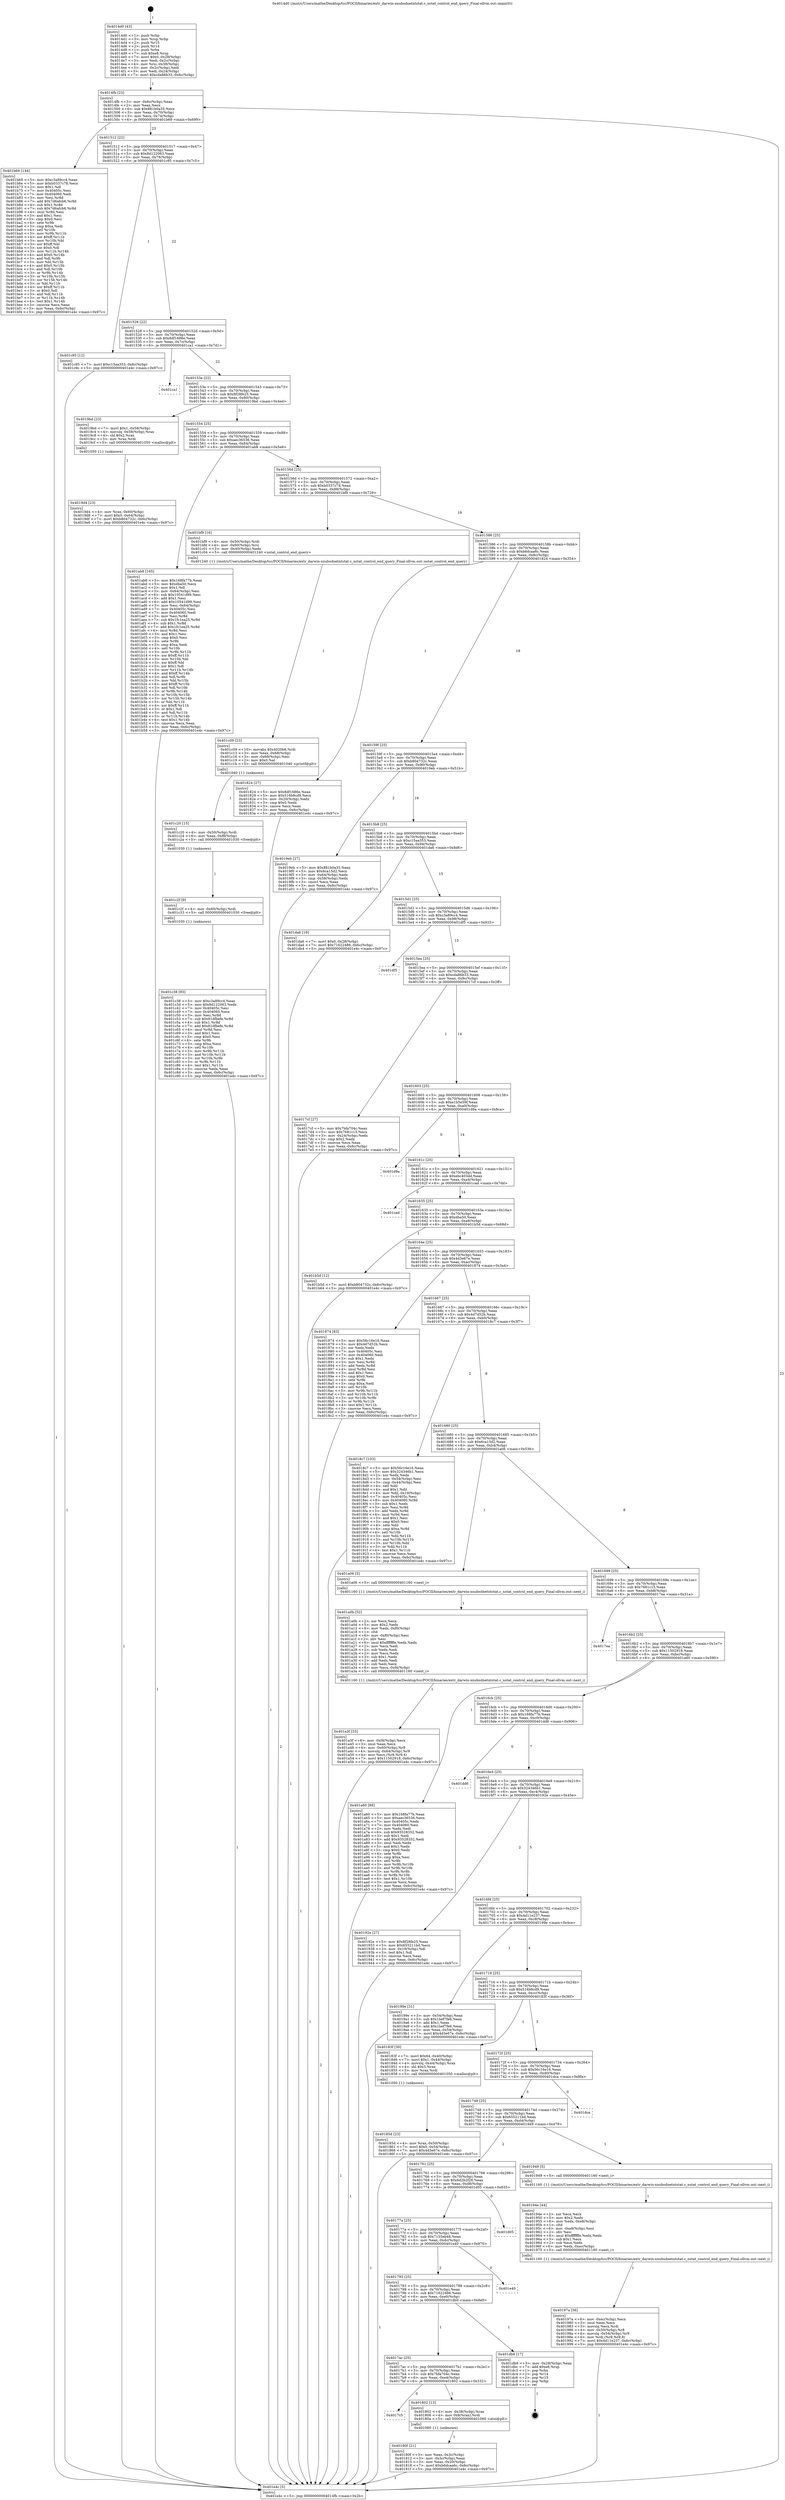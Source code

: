 digraph "0x4014d0" {
  label = "0x4014d0 (/mnt/c/Users/mathe/Desktop/tcc/POCII/binaries/extr_darwin-xnubsdnetntstat.c_nstat_control_end_query_Final-ollvm.out::main(0))"
  labelloc = "t"
  node[shape=record]

  Entry [label="",width=0.3,height=0.3,shape=circle,fillcolor=black,style=filled]
  "0x4014fb" [label="{
     0x4014fb [23]\l
     | [instrs]\l
     &nbsp;&nbsp;0x4014fb \<+3\>: mov -0x6c(%rbp),%eax\l
     &nbsp;&nbsp;0x4014fe \<+2\>: mov %eax,%ecx\l
     &nbsp;&nbsp;0x401500 \<+6\>: sub $0x881b0a35,%ecx\l
     &nbsp;&nbsp;0x401506 \<+3\>: mov %eax,-0x70(%rbp)\l
     &nbsp;&nbsp;0x401509 \<+3\>: mov %ecx,-0x74(%rbp)\l
     &nbsp;&nbsp;0x40150c \<+6\>: je 0000000000401b69 \<main+0x699\>\l
  }"]
  "0x401b69" [label="{
     0x401b69 [144]\l
     | [instrs]\l
     &nbsp;&nbsp;0x401b69 \<+5\>: mov $0xc3a89cc4,%eax\l
     &nbsp;&nbsp;0x401b6e \<+5\>: mov $0xb0337c78,%ecx\l
     &nbsp;&nbsp;0x401b73 \<+2\>: mov $0x1,%dl\l
     &nbsp;&nbsp;0x401b75 \<+7\>: mov 0x40405c,%esi\l
     &nbsp;&nbsp;0x401b7c \<+7\>: mov 0x404060,%edi\l
     &nbsp;&nbsp;0x401b83 \<+3\>: mov %esi,%r8d\l
     &nbsp;&nbsp;0x401b86 \<+7\>: add $0x7d6afcb6,%r8d\l
     &nbsp;&nbsp;0x401b8d \<+4\>: sub $0x1,%r8d\l
     &nbsp;&nbsp;0x401b91 \<+7\>: sub $0x7d6afcb6,%r8d\l
     &nbsp;&nbsp;0x401b98 \<+4\>: imul %r8d,%esi\l
     &nbsp;&nbsp;0x401b9c \<+3\>: and $0x1,%esi\l
     &nbsp;&nbsp;0x401b9f \<+3\>: cmp $0x0,%esi\l
     &nbsp;&nbsp;0x401ba2 \<+4\>: sete %r9b\l
     &nbsp;&nbsp;0x401ba6 \<+3\>: cmp $0xa,%edi\l
     &nbsp;&nbsp;0x401ba9 \<+4\>: setl %r10b\l
     &nbsp;&nbsp;0x401bad \<+3\>: mov %r9b,%r11b\l
     &nbsp;&nbsp;0x401bb0 \<+4\>: xor $0xff,%r11b\l
     &nbsp;&nbsp;0x401bb4 \<+3\>: mov %r10b,%bl\l
     &nbsp;&nbsp;0x401bb7 \<+3\>: xor $0xff,%bl\l
     &nbsp;&nbsp;0x401bba \<+3\>: xor $0x0,%dl\l
     &nbsp;&nbsp;0x401bbd \<+3\>: mov %r11b,%r14b\l
     &nbsp;&nbsp;0x401bc0 \<+4\>: and $0x0,%r14b\l
     &nbsp;&nbsp;0x401bc4 \<+3\>: and %dl,%r9b\l
     &nbsp;&nbsp;0x401bc7 \<+3\>: mov %bl,%r15b\l
     &nbsp;&nbsp;0x401bca \<+4\>: and $0x0,%r15b\l
     &nbsp;&nbsp;0x401bce \<+3\>: and %dl,%r10b\l
     &nbsp;&nbsp;0x401bd1 \<+3\>: or %r9b,%r14b\l
     &nbsp;&nbsp;0x401bd4 \<+3\>: or %r10b,%r15b\l
     &nbsp;&nbsp;0x401bd7 \<+3\>: xor %r15b,%r14b\l
     &nbsp;&nbsp;0x401bda \<+3\>: or %bl,%r11b\l
     &nbsp;&nbsp;0x401bdd \<+4\>: xor $0xff,%r11b\l
     &nbsp;&nbsp;0x401be1 \<+3\>: or $0x0,%dl\l
     &nbsp;&nbsp;0x401be4 \<+3\>: and %dl,%r11b\l
     &nbsp;&nbsp;0x401be7 \<+3\>: or %r11b,%r14b\l
     &nbsp;&nbsp;0x401bea \<+4\>: test $0x1,%r14b\l
     &nbsp;&nbsp;0x401bee \<+3\>: cmovne %ecx,%eax\l
     &nbsp;&nbsp;0x401bf1 \<+3\>: mov %eax,-0x6c(%rbp)\l
     &nbsp;&nbsp;0x401bf4 \<+5\>: jmp 0000000000401e4c \<main+0x97c\>\l
  }"]
  "0x401512" [label="{
     0x401512 [22]\l
     | [instrs]\l
     &nbsp;&nbsp;0x401512 \<+5\>: jmp 0000000000401517 \<main+0x47\>\l
     &nbsp;&nbsp;0x401517 \<+3\>: mov -0x70(%rbp),%eax\l
     &nbsp;&nbsp;0x40151a \<+5\>: sub $0x8d122063,%eax\l
     &nbsp;&nbsp;0x40151f \<+3\>: mov %eax,-0x78(%rbp)\l
     &nbsp;&nbsp;0x401522 \<+6\>: je 0000000000401c95 \<main+0x7c5\>\l
  }"]
  Exit [label="",width=0.3,height=0.3,shape=circle,fillcolor=black,style=filled,peripheries=2]
  "0x401c95" [label="{
     0x401c95 [12]\l
     | [instrs]\l
     &nbsp;&nbsp;0x401c95 \<+7\>: movl $0xc15aa353,-0x6c(%rbp)\l
     &nbsp;&nbsp;0x401c9c \<+5\>: jmp 0000000000401e4c \<main+0x97c\>\l
  }"]
  "0x401528" [label="{
     0x401528 [22]\l
     | [instrs]\l
     &nbsp;&nbsp;0x401528 \<+5\>: jmp 000000000040152d \<main+0x5d\>\l
     &nbsp;&nbsp;0x40152d \<+3\>: mov -0x70(%rbp),%eax\l
     &nbsp;&nbsp;0x401530 \<+5\>: sub $0x8df1686e,%eax\l
     &nbsp;&nbsp;0x401535 \<+3\>: mov %eax,-0x7c(%rbp)\l
     &nbsp;&nbsp;0x401538 \<+6\>: je 0000000000401ca1 \<main+0x7d1\>\l
  }"]
  "0x401c38" [label="{
     0x401c38 [93]\l
     | [instrs]\l
     &nbsp;&nbsp;0x401c38 \<+5\>: mov $0xc3a89cc4,%eax\l
     &nbsp;&nbsp;0x401c3d \<+5\>: mov $0x8d122063,%edx\l
     &nbsp;&nbsp;0x401c42 \<+7\>: mov 0x40405c,%esi\l
     &nbsp;&nbsp;0x401c49 \<+7\>: mov 0x404060,%ecx\l
     &nbsp;&nbsp;0x401c50 \<+3\>: mov %esi,%r8d\l
     &nbsp;&nbsp;0x401c53 \<+7\>: sub $0x81dfbefe,%r8d\l
     &nbsp;&nbsp;0x401c5a \<+4\>: sub $0x1,%r8d\l
     &nbsp;&nbsp;0x401c5e \<+7\>: add $0x81dfbefe,%r8d\l
     &nbsp;&nbsp;0x401c65 \<+4\>: imul %r8d,%esi\l
     &nbsp;&nbsp;0x401c69 \<+3\>: and $0x1,%esi\l
     &nbsp;&nbsp;0x401c6c \<+3\>: cmp $0x0,%esi\l
     &nbsp;&nbsp;0x401c6f \<+4\>: sete %r9b\l
     &nbsp;&nbsp;0x401c73 \<+3\>: cmp $0xa,%ecx\l
     &nbsp;&nbsp;0x401c76 \<+4\>: setl %r10b\l
     &nbsp;&nbsp;0x401c7a \<+3\>: mov %r9b,%r11b\l
     &nbsp;&nbsp;0x401c7d \<+3\>: and %r10b,%r11b\l
     &nbsp;&nbsp;0x401c80 \<+3\>: xor %r10b,%r9b\l
     &nbsp;&nbsp;0x401c83 \<+3\>: or %r9b,%r11b\l
     &nbsp;&nbsp;0x401c86 \<+4\>: test $0x1,%r11b\l
     &nbsp;&nbsp;0x401c8a \<+3\>: cmovne %edx,%eax\l
     &nbsp;&nbsp;0x401c8d \<+3\>: mov %eax,-0x6c(%rbp)\l
     &nbsp;&nbsp;0x401c90 \<+5\>: jmp 0000000000401e4c \<main+0x97c\>\l
  }"]
  "0x401ca1" [label="{
     0x401ca1\l
  }", style=dashed]
  "0x40153e" [label="{
     0x40153e [22]\l
     | [instrs]\l
     &nbsp;&nbsp;0x40153e \<+5\>: jmp 0000000000401543 \<main+0x73\>\l
     &nbsp;&nbsp;0x401543 \<+3\>: mov -0x70(%rbp),%eax\l
     &nbsp;&nbsp;0x401546 \<+5\>: sub $0x8f28fe25,%eax\l
     &nbsp;&nbsp;0x40154b \<+3\>: mov %eax,-0x80(%rbp)\l
     &nbsp;&nbsp;0x40154e \<+6\>: je 00000000004019bd \<main+0x4ed\>\l
  }"]
  "0x401c2f" [label="{
     0x401c2f [9]\l
     | [instrs]\l
     &nbsp;&nbsp;0x401c2f \<+4\>: mov -0x60(%rbp),%rdi\l
     &nbsp;&nbsp;0x401c33 \<+5\>: call 0000000000401030 \<free@plt\>\l
     | [calls]\l
     &nbsp;&nbsp;0x401030 \{1\} (unknown)\l
  }"]
  "0x4019bd" [label="{
     0x4019bd [23]\l
     | [instrs]\l
     &nbsp;&nbsp;0x4019bd \<+7\>: movl $0x1,-0x58(%rbp)\l
     &nbsp;&nbsp;0x4019c4 \<+4\>: movslq -0x58(%rbp),%rax\l
     &nbsp;&nbsp;0x4019c8 \<+4\>: shl $0x2,%rax\l
     &nbsp;&nbsp;0x4019cc \<+3\>: mov %rax,%rdi\l
     &nbsp;&nbsp;0x4019cf \<+5\>: call 0000000000401050 \<malloc@plt\>\l
     | [calls]\l
     &nbsp;&nbsp;0x401050 \{1\} (unknown)\l
  }"]
  "0x401554" [label="{
     0x401554 [25]\l
     | [instrs]\l
     &nbsp;&nbsp;0x401554 \<+5\>: jmp 0000000000401559 \<main+0x89\>\l
     &nbsp;&nbsp;0x401559 \<+3\>: mov -0x70(%rbp),%eax\l
     &nbsp;&nbsp;0x40155c \<+5\>: sub $0xaec36536,%eax\l
     &nbsp;&nbsp;0x401561 \<+6\>: mov %eax,-0x84(%rbp)\l
     &nbsp;&nbsp;0x401567 \<+6\>: je 0000000000401ab8 \<main+0x5e8\>\l
  }"]
  "0x401c20" [label="{
     0x401c20 [15]\l
     | [instrs]\l
     &nbsp;&nbsp;0x401c20 \<+4\>: mov -0x50(%rbp),%rdi\l
     &nbsp;&nbsp;0x401c24 \<+6\>: mov %eax,-0xf8(%rbp)\l
     &nbsp;&nbsp;0x401c2a \<+5\>: call 0000000000401030 \<free@plt\>\l
     | [calls]\l
     &nbsp;&nbsp;0x401030 \{1\} (unknown)\l
  }"]
  "0x401ab8" [label="{
     0x401ab8 [165]\l
     | [instrs]\l
     &nbsp;&nbsp;0x401ab8 \<+5\>: mov $0x168fa77b,%eax\l
     &nbsp;&nbsp;0x401abd \<+5\>: mov $0xdba50,%ecx\l
     &nbsp;&nbsp;0x401ac2 \<+2\>: mov $0x1,%dl\l
     &nbsp;&nbsp;0x401ac4 \<+3\>: mov -0x64(%rbp),%esi\l
     &nbsp;&nbsp;0x401ac7 \<+6\>: sub $0x10541d99,%esi\l
     &nbsp;&nbsp;0x401acd \<+3\>: add $0x1,%esi\l
     &nbsp;&nbsp;0x401ad0 \<+6\>: add $0x10541d99,%esi\l
     &nbsp;&nbsp;0x401ad6 \<+3\>: mov %esi,-0x64(%rbp)\l
     &nbsp;&nbsp;0x401ad9 \<+7\>: mov 0x40405c,%esi\l
     &nbsp;&nbsp;0x401ae0 \<+7\>: mov 0x404060,%edi\l
     &nbsp;&nbsp;0x401ae7 \<+3\>: mov %esi,%r8d\l
     &nbsp;&nbsp;0x401aea \<+7\>: sub $0x1fc1ea25,%r8d\l
     &nbsp;&nbsp;0x401af1 \<+4\>: sub $0x1,%r8d\l
     &nbsp;&nbsp;0x401af5 \<+7\>: add $0x1fc1ea25,%r8d\l
     &nbsp;&nbsp;0x401afc \<+4\>: imul %r8d,%esi\l
     &nbsp;&nbsp;0x401b00 \<+3\>: and $0x1,%esi\l
     &nbsp;&nbsp;0x401b03 \<+3\>: cmp $0x0,%esi\l
     &nbsp;&nbsp;0x401b06 \<+4\>: sete %r9b\l
     &nbsp;&nbsp;0x401b0a \<+3\>: cmp $0xa,%edi\l
     &nbsp;&nbsp;0x401b0d \<+4\>: setl %r10b\l
     &nbsp;&nbsp;0x401b11 \<+3\>: mov %r9b,%r11b\l
     &nbsp;&nbsp;0x401b14 \<+4\>: xor $0xff,%r11b\l
     &nbsp;&nbsp;0x401b18 \<+3\>: mov %r10b,%bl\l
     &nbsp;&nbsp;0x401b1b \<+3\>: xor $0xff,%bl\l
     &nbsp;&nbsp;0x401b1e \<+3\>: xor $0x1,%dl\l
     &nbsp;&nbsp;0x401b21 \<+3\>: mov %r11b,%r14b\l
     &nbsp;&nbsp;0x401b24 \<+4\>: and $0xff,%r14b\l
     &nbsp;&nbsp;0x401b28 \<+3\>: and %dl,%r9b\l
     &nbsp;&nbsp;0x401b2b \<+3\>: mov %bl,%r15b\l
     &nbsp;&nbsp;0x401b2e \<+4\>: and $0xff,%r15b\l
     &nbsp;&nbsp;0x401b32 \<+3\>: and %dl,%r10b\l
     &nbsp;&nbsp;0x401b35 \<+3\>: or %r9b,%r14b\l
     &nbsp;&nbsp;0x401b38 \<+3\>: or %r10b,%r15b\l
     &nbsp;&nbsp;0x401b3b \<+3\>: xor %r15b,%r14b\l
     &nbsp;&nbsp;0x401b3e \<+3\>: or %bl,%r11b\l
     &nbsp;&nbsp;0x401b41 \<+4\>: xor $0xff,%r11b\l
     &nbsp;&nbsp;0x401b45 \<+3\>: or $0x1,%dl\l
     &nbsp;&nbsp;0x401b48 \<+3\>: and %dl,%r11b\l
     &nbsp;&nbsp;0x401b4b \<+3\>: or %r11b,%r14b\l
     &nbsp;&nbsp;0x401b4e \<+4\>: test $0x1,%r14b\l
     &nbsp;&nbsp;0x401b52 \<+3\>: cmovne %ecx,%eax\l
     &nbsp;&nbsp;0x401b55 \<+3\>: mov %eax,-0x6c(%rbp)\l
     &nbsp;&nbsp;0x401b58 \<+5\>: jmp 0000000000401e4c \<main+0x97c\>\l
  }"]
  "0x40156d" [label="{
     0x40156d [25]\l
     | [instrs]\l
     &nbsp;&nbsp;0x40156d \<+5\>: jmp 0000000000401572 \<main+0xa2\>\l
     &nbsp;&nbsp;0x401572 \<+3\>: mov -0x70(%rbp),%eax\l
     &nbsp;&nbsp;0x401575 \<+5\>: sub $0xb0337c78,%eax\l
     &nbsp;&nbsp;0x40157a \<+6\>: mov %eax,-0x88(%rbp)\l
     &nbsp;&nbsp;0x401580 \<+6\>: je 0000000000401bf9 \<main+0x729\>\l
  }"]
  "0x401c09" [label="{
     0x401c09 [23]\l
     | [instrs]\l
     &nbsp;&nbsp;0x401c09 \<+10\>: movabs $0x4020b6,%rdi\l
     &nbsp;&nbsp;0x401c13 \<+3\>: mov %eax,-0x68(%rbp)\l
     &nbsp;&nbsp;0x401c16 \<+3\>: mov -0x68(%rbp),%esi\l
     &nbsp;&nbsp;0x401c19 \<+2\>: mov $0x0,%al\l
     &nbsp;&nbsp;0x401c1b \<+5\>: call 0000000000401040 \<printf@plt\>\l
     | [calls]\l
     &nbsp;&nbsp;0x401040 \{1\} (unknown)\l
  }"]
  "0x401bf9" [label="{
     0x401bf9 [16]\l
     | [instrs]\l
     &nbsp;&nbsp;0x401bf9 \<+4\>: mov -0x50(%rbp),%rdi\l
     &nbsp;&nbsp;0x401bfd \<+4\>: mov -0x60(%rbp),%rsi\l
     &nbsp;&nbsp;0x401c01 \<+3\>: mov -0x40(%rbp),%edx\l
     &nbsp;&nbsp;0x401c04 \<+5\>: call 0000000000401240 \<nstat_control_end_query\>\l
     | [calls]\l
     &nbsp;&nbsp;0x401240 \{1\} (/mnt/c/Users/mathe/Desktop/tcc/POCII/binaries/extr_darwin-xnubsdnetntstat.c_nstat_control_end_query_Final-ollvm.out::nstat_control_end_query)\l
  }"]
  "0x401586" [label="{
     0x401586 [25]\l
     | [instrs]\l
     &nbsp;&nbsp;0x401586 \<+5\>: jmp 000000000040158b \<main+0xbb\>\l
     &nbsp;&nbsp;0x40158b \<+3\>: mov -0x70(%rbp),%eax\l
     &nbsp;&nbsp;0x40158e \<+5\>: sub $0xb6dcaa6c,%eax\l
     &nbsp;&nbsp;0x401593 \<+6\>: mov %eax,-0x8c(%rbp)\l
     &nbsp;&nbsp;0x401599 \<+6\>: je 0000000000401824 \<main+0x354\>\l
  }"]
  "0x401a3f" [label="{
     0x401a3f [33]\l
     | [instrs]\l
     &nbsp;&nbsp;0x401a3f \<+6\>: mov -0xf4(%rbp),%ecx\l
     &nbsp;&nbsp;0x401a45 \<+3\>: imul %eax,%ecx\l
     &nbsp;&nbsp;0x401a48 \<+4\>: mov -0x60(%rbp),%r8\l
     &nbsp;&nbsp;0x401a4c \<+4\>: movslq -0x64(%rbp),%r9\l
     &nbsp;&nbsp;0x401a50 \<+4\>: mov %ecx,(%r8,%r9,4)\l
     &nbsp;&nbsp;0x401a54 \<+7\>: movl $0x11502918,-0x6c(%rbp)\l
     &nbsp;&nbsp;0x401a5b \<+5\>: jmp 0000000000401e4c \<main+0x97c\>\l
  }"]
  "0x401824" [label="{
     0x401824 [27]\l
     | [instrs]\l
     &nbsp;&nbsp;0x401824 \<+5\>: mov $0x8df1686e,%eax\l
     &nbsp;&nbsp;0x401829 \<+5\>: mov $0x516b9cd9,%ecx\l
     &nbsp;&nbsp;0x40182e \<+3\>: mov -0x20(%rbp),%edx\l
     &nbsp;&nbsp;0x401831 \<+3\>: cmp $0x0,%edx\l
     &nbsp;&nbsp;0x401834 \<+3\>: cmove %ecx,%eax\l
     &nbsp;&nbsp;0x401837 \<+3\>: mov %eax,-0x6c(%rbp)\l
     &nbsp;&nbsp;0x40183a \<+5\>: jmp 0000000000401e4c \<main+0x97c\>\l
  }"]
  "0x40159f" [label="{
     0x40159f [25]\l
     | [instrs]\l
     &nbsp;&nbsp;0x40159f \<+5\>: jmp 00000000004015a4 \<main+0xd4\>\l
     &nbsp;&nbsp;0x4015a4 \<+3\>: mov -0x70(%rbp),%eax\l
     &nbsp;&nbsp;0x4015a7 \<+5\>: sub $0xb804732c,%eax\l
     &nbsp;&nbsp;0x4015ac \<+6\>: mov %eax,-0x90(%rbp)\l
     &nbsp;&nbsp;0x4015b2 \<+6\>: je 00000000004019eb \<main+0x51b\>\l
  }"]
  "0x401a0b" [label="{
     0x401a0b [52]\l
     | [instrs]\l
     &nbsp;&nbsp;0x401a0b \<+2\>: xor %ecx,%ecx\l
     &nbsp;&nbsp;0x401a0d \<+5\>: mov $0x2,%edx\l
     &nbsp;&nbsp;0x401a12 \<+6\>: mov %edx,-0xf0(%rbp)\l
     &nbsp;&nbsp;0x401a18 \<+1\>: cltd\l
     &nbsp;&nbsp;0x401a19 \<+6\>: mov -0xf0(%rbp),%esi\l
     &nbsp;&nbsp;0x401a1f \<+2\>: idiv %esi\l
     &nbsp;&nbsp;0x401a21 \<+6\>: imul $0xfffffffe,%edx,%edx\l
     &nbsp;&nbsp;0x401a27 \<+2\>: mov %ecx,%edi\l
     &nbsp;&nbsp;0x401a29 \<+2\>: sub %edx,%edi\l
     &nbsp;&nbsp;0x401a2b \<+2\>: mov %ecx,%edx\l
     &nbsp;&nbsp;0x401a2d \<+3\>: sub $0x1,%edx\l
     &nbsp;&nbsp;0x401a30 \<+2\>: add %edx,%edi\l
     &nbsp;&nbsp;0x401a32 \<+2\>: sub %edi,%ecx\l
     &nbsp;&nbsp;0x401a34 \<+6\>: mov %ecx,-0xf4(%rbp)\l
     &nbsp;&nbsp;0x401a3a \<+5\>: call 0000000000401160 \<next_i\>\l
     | [calls]\l
     &nbsp;&nbsp;0x401160 \{1\} (/mnt/c/Users/mathe/Desktop/tcc/POCII/binaries/extr_darwin-xnubsdnetntstat.c_nstat_control_end_query_Final-ollvm.out::next_i)\l
  }"]
  "0x4019eb" [label="{
     0x4019eb [27]\l
     | [instrs]\l
     &nbsp;&nbsp;0x4019eb \<+5\>: mov $0x881b0a35,%eax\l
     &nbsp;&nbsp;0x4019f0 \<+5\>: mov $0x6ca15d2,%ecx\l
     &nbsp;&nbsp;0x4019f5 \<+3\>: mov -0x64(%rbp),%edx\l
     &nbsp;&nbsp;0x4019f8 \<+3\>: cmp -0x58(%rbp),%edx\l
     &nbsp;&nbsp;0x4019fb \<+3\>: cmovl %ecx,%eax\l
     &nbsp;&nbsp;0x4019fe \<+3\>: mov %eax,-0x6c(%rbp)\l
     &nbsp;&nbsp;0x401a01 \<+5\>: jmp 0000000000401e4c \<main+0x97c\>\l
  }"]
  "0x4015b8" [label="{
     0x4015b8 [25]\l
     | [instrs]\l
     &nbsp;&nbsp;0x4015b8 \<+5\>: jmp 00000000004015bd \<main+0xed\>\l
     &nbsp;&nbsp;0x4015bd \<+3\>: mov -0x70(%rbp),%eax\l
     &nbsp;&nbsp;0x4015c0 \<+5\>: sub $0xc15aa353,%eax\l
     &nbsp;&nbsp;0x4015c5 \<+6\>: mov %eax,-0x94(%rbp)\l
     &nbsp;&nbsp;0x4015cb \<+6\>: je 0000000000401da6 \<main+0x8d6\>\l
  }"]
  "0x4019d4" [label="{
     0x4019d4 [23]\l
     | [instrs]\l
     &nbsp;&nbsp;0x4019d4 \<+4\>: mov %rax,-0x60(%rbp)\l
     &nbsp;&nbsp;0x4019d8 \<+7\>: movl $0x0,-0x64(%rbp)\l
     &nbsp;&nbsp;0x4019df \<+7\>: movl $0xb804732c,-0x6c(%rbp)\l
     &nbsp;&nbsp;0x4019e6 \<+5\>: jmp 0000000000401e4c \<main+0x97c\>\l
  }"]
  "0x401da6" [label="{
     0x401da6 [19]\l
     | [instrs]\l
     &nbsp;&nbsp;0x401da6 \<+7\>: movl $0x0,-0x28(%rbp)\l
     &nbsp;&nbsp;0x401dad \<+7\>: movl $0x71622486,-0x6c(%rbp)\l
     &nbsp;&nbsp;0x401db4 \<+5\>: jmp 0000000000401e4c \<main+0x97c\>\l
  }"]
  "0x4015d1" [label="{
     0x4015d1 [25]\l
     | [instrs]\l
     &nbsp;&nbsp;0x4015d1 \<+5\>: jmp 00000000004015d6 \<main+0x106\>\l
     &nbsp;&nbsp;0x4015d6 \<+3\>: mov -0x70(%rbp),%eax\l
     &nbsp;&nbsp;0x4015d9 \<+5\>: sub $0xc3a89cc4,%eax\l
     &nbsp;&nbsp;0x4015de \<+6\>: mov %eax,-0x98(%rbp)\l
     &nbsp;&nbsp;0x4015e4 \<+6\>: je 0000000000401df5 \<main+0x925\>\l
  }"]
  "0x40197a" [label="{
     0x40197a [36]\l
     | [instrs]\l
     &nbsp;&nbsp;0x40197a \<+6\>: mov -0xec(%rbp),%ecx\l
     &nbsp;&nbsp;0x401980 \<+3\>: imul %eax,%ecx\l
     &nbsp;&nbsp;0x401983 \<+3\>: movslq %ecx,%rdi\l
     &nbsp;&nbsp;0x401986 \<+4\>: mov -0x50(%rbp),%r8\l
     &nbsp;&nbsp;0x40198a \<+4\>: movslq -0x54(%rbp),%r9\l
     &nbsp;&nbsp;0x40198e \<+4\>: mov %rdi,(%r8,%r9,8)\l
     &nbsp;&nbsp;0x401992 \<+7\>: movl $0x4d11e237,-0x6c(%rbp)\l
     &nbsp;&nbsp;0x401999 \<+5\>: jmp 0000000000401e4c \<main+0x97c\>\l
  }"]
  "0x401df5" [label="{
     0x401df5\l
  }", style=dashed]
  "0x4015ea" [label="{
     0x4015ea [25]\l
     | [instrs]\l
     &nbsp;&nbsp;0x4015ea \<+5\>: jmp 00000000004015ef \<main+0x11f\>\l
     &nbsp;&nbsp;0x4015ef \<+3\>: mov -0x70(%rbp),%eax\l
     &nbsp;&nbsp;0x4015f2 \<+5\>: sub $0xcda86b33,%eax\l
     &nbsp;&nbsp;0x4015f7 \<+6\>: mov %eax,-0x9c(%rbp)\l
     &nbsp;&nbsp;0x4015fd \<+6\>: je 00000000004017cf \<main+0x2ff\>\l
  }"]
  "0x40194e" [label="{
     0x40194e [44]\l
     | [instrs]\l
     &nbsp;&nbsp;0x40194e \<+2\>: xor %ecx,%ecx\l
     &nbsp;&nbsp;0x401950 \<+5\>: mov $0x2,%edx\l
     &nbsp;&nbsp;0x401955 \<+6\>: mov %edx,-0xe8(%rbp)\l
     &nbsp;&nbsp;0x40195b \<+1\>: cltd\l
     &nbsp;&nbsp;0x40195c \<+6\>: mov -0xe8(%rbp),%esi\l
     &nbsp;&nbsp;0x401962 \<+2\>: idiv %esi\l
     &nbsp;&nbsp;0x401964 \<+6\>: imul $0xfffffffe,%edx,%edx\l
     &nbsp;&nbsp;0x40196a \<+3\>: sub $0x1,%ecx\l
     &nbsp;&nbsp;0x40196d \<+2\>: sub %ecx,%edx\l
     &nbsp;&nbsp;0x40196f \<+6\>: mov %edx,-0xec(%rbp)\l
     &nbsp;&nbsp;0x401975 \<+5\>: call 0000000000401160 \<next_i\>\l
     | [calls]\l
     &nbsp;&nbsp;0x401160 \{1\} (/mnt/c/Users/mathe/Desktop/tcc/POCII/binaries/extr_darwin-xnubsdnetntstat.c_nstat_control_end_query_Final-ollvm.out::next_i)\l
  }"]
  "0x4017cf" [label="{
     0x4017cf [27]\l
     | [instrs]\l
     &nbsp;&nbsp;0x4017cf \<+5\>: mov $0x7bfa704c,%eax\l
     &nbsp;&nbsp;0x4017d4 \<+5\>: mov $0x7681c15,%ecx\l
     &nbsp;&nbsp;0x4017d9 \<+3\>: mov -0x24(%rbp),%edx\l
     &nbsp;&nbsp;0x4017dc \<+3\>: cmp $0x2,%edx\l
     &nbsp;&nbsp;0x4017df \<+3\>: cmovne %ecx,%eax\l
     &nbsp;&nbsp;0x4017e2 \<+3\>: mov %eax,-0x6c(%rbp)\l
     &nbsp;&nbsp;0x4017e5 \<+5\>: jmp 0000000000401e4c \<main+0x97c\>\l
  }"]
  "0x401603" [label="{
     0x401603 [25]\l
     | [instrs]\l
     &nbsp;&nbsp;0x401603 \<+5\>: jmp 0000000000401608 \<main+0x138\>\l
     &nbsp;&nbsp;0x401608 \<+3\>: mov -0x70(%rbp),%eax\l
     &nbsp;&nbsp;0x40160b \<+5\>: sub $0xe1b5e59f,%eax\l
     &nbsp;&nbsp;0x401610 \<+6\>: mov %eax,-0xa0(%rbp)\l
     &nbsp;&nbsp;0x401616 \<+6\>: je 0000000000401d9a \<main+0x8ca\>\l
  }"]
  "0x401e4c" [label="{
     0x401e4c [5]\l
     | [instrs]\l
     &nbsp;&nbsp;0x401e4c \<+5\>: jmp 00000000004014fb \<main+0x2b\>\l
  }"]
  "0x4014d0" [label="{
     0x4014d0 [43]\l
     | [instrs]\l
     &nbsp;&nbsp;0x4014d0 \<+1\>: push %rbp\l
     &nbsp;&nbsp;0x4014d1 \<+3\>: mov %rsp,%rbp\l
     &nbsp;&nbsp;0x4014d4 \<+2\>: push %r15\l
     &nbsp;&nbsp;0x4014d6 \<+2\>: push %r14\l
     &nbsp;&nbsp;0x4014d8 \<+1\>: push %rbx\l
     &nbsp;&nbsp;0x4014d9 \<+7\>: sub $0xe8,%rsp\l
     &nbsp;&nbsp;0x4014e0 \<+7\>: movl $0x0,-0x28(%rbp)\l
     &nbsp;&nbsp;0x4014e7 \<+3\>: mov %edi,-0x2c(%rbp)\l
     &nbsp;&nbsp;0x4014ea \<+4\>: mov %rsi,-0x38(%rbp)\l
     &nbsp;&nbsp;0x4014ee \<+3\>: mov -0x2c(%rbp),%edi\l
     &nbsp;&nbsp;0x4014f1 \<+3\>: mov %edi,-0x24(%rbp)\l
     &nbsp;&nbsp;0x4014f4 \<+7\>: movl $0xcda86b33,-0x6c(%rbp)\l
  }"]
  "0x40185d" [label="{
     0x40185d [23]\l
     | [instrs]\l
     &nbsp;&nbsp;0x40185d \<+4\>: mov %rax,-0x50(%rbp)\l
     &nbsp;&nbsp;0x401861 \<+7\>: movl $0x0,-0x54(%rbp)\l
     &nbsp;&nbsp;0x401868 \<+7\>: movl $0x4d3e67e,-0x6c(%rbp)\l
     &nbsp;&nbsp;0x40186f \<+5\>: jmp 0000000000401e4c \<main+0x97c\>\l
  }"]
  "0x401d9a" [label="{
     0x401d9a\l
  }", style=dashed]
  "0x40161c" [label="{
     0x40161c [25]\l
     | [instrs]\l
     &nbsp;&nbsp;0x40161c \<+5\>: jmp 0000000000401621 \<main+0x151\>\l
     &nbsp;&nbsp;0x401621 \<+3\>: mov -0x70(%rbp),%eax\l
     &nbsp;&nbsp;0x401624 \<+5\>: sub $0xebc403dd,%eax\l
     &nbsp;&nbsp;0x401629 \<+6\>: mov %eax,-0xa4(%rbp)\l
     &nbsp;&nbsp;0x40162f \<+6\>: je 0000000000401cad \<main+0x7dd\>\l
  }"]
  "0x40180f" [label="{
     0x40180f [21]\l
     | [instrs]\l
     &nbsp;&nbsp;0x40180f \<+3\>: mov %eax,-0x3c(%rbp)\l
     &nbsp;&nbsp;0x401812 \<+3\>: mov -0x3c(%rbp),%eax\l
     &nbsp;&nbsp;0x401815 \<+3\>: mov %eax,-0x20(%rbp)\l
     &nbsp;&nbsp;0x401818 \<+7\>: movl $0xb6dcaa6c,-0x6c(%rbp)\l
     &nbsp;&nbsp;0x40181f \<+5\>: jmp 0000000000401e4c \<main+0x97c\>\l
  }"]
  "0x401cad" [label="{
     0x401cad\l
  }", style=dashed]
  "0x401635" [label="{
     0x401635 [25]\l
     | [instrs]\l
     &nbsp;&nbsp;0x401635 \<+5\>: jmp 000000000040163a \<main+0x16a\>\l
     &nbsp;&nbsp;0x40163a \<+3\>: mov -0x70(%rbp),%eax\l
     &nbsp;&nbsp;0x40163d \<+5\>: sub $0xdba50,%eax\l
     &nbsp;&nbsp;0x401642 \<+6\>: mov %eax,-0xa8(%rbp)\l
     &nbsp;&nbsp;0x401648 \<+6\>: je 0000000000401b5d \<main+0x68d\>\l
  }"]
  "0x4017c5" [label="{
     0x4017c5\l
  }", style=dashed]
  "0x401b5d" [label="{
     0x401b5d [12]\l
     | [instrs]\l
     &nbsp;&nbsp;0x401b5d \<+7\>: movl $0xb804732c,-0x6c(%rbp)\l
     &nbsp;&nbsp;0x401b64 \<+5\>: jmp 0000000000401e4c \<main+0x97c\>\l
  }"]
  "0x40164e" [label="{
     0x40164e [25]\l
     | [instrs]\l
     &nbsp;&nbsp;0x40164e \<+5\>: jmp 0000000000401653 \<main+0x183\>\l
     &nbsp;&nbsp;0x401653 \<+3\>: mov -0x70(%rbp),%eax\l
     &nbsp;&nbsp;0x401656 \<+5\>: sub $0x4d3e67e,%eax\l
     &nbsp;&nbsp;0x40165b \<+6\>: mov %eax,-0xac(%rbp)\l
     &nbsp;&nbsp;0x401661 \<+6\>: je 0000000000401874 \<main+0x3a4\>\l
  }"]
  "0x401802" [label="{
     0x401802 [13]\l
     | [instrs]\l
     &nbsp;&nbsp;0x401802 \<+4\>: mov -0x38(%rbp),%rax\l
     &nbsp;&nbsp;0x401806 \<+4\>: mov 0x8(%rax),%rdi\l
     &nbsp;&nbsp;0x40180a \<+5\>: call 0000000000401060 \<atoi@plt\>\l
     | [calls]\l
     &nbsp;&nbsp;0x401060 \{1\} (unknown)\l
  }"]
  "0x401874" [label="{
     0x401874 [83]\l
     | [instrs]\l
     &nbsp;&nbsp;0x401874 \<+5\>: mov $0x56c16e16,%eax\l
     &nbsp;&nbsp;0x401879 \<+5\>: mov $0x4d7d52b,%ecx\l
     &nbsp;&nbsp;0x40187e \<+2\>: xor %edx,%edx\l
     &nbsp;&nbsp;0x401880 \<+7\>: mov 0x40405c,%esi\l
     &nbsp;&nbsp;0x401887 \<+7\>: mov 0x404060,%edi\l
     &nbsp;&nbsp;0x40188e \<+3\>: sub $0x1,%edx\l
     &nbsp;&nbsp;0x401891 \<+3\>: mov %esi,%r8d\l
     &nbsp;&nbsp;0x401894 \<+3\>: add %edx,%r8d\l
     &nbsp;&nbsp;0x401897 \<+4\>: imul %r8d,%esi\l
     &nbsp;&nbsp;0x40189b \<+3\>: and $0x1,%esi\l
     &nbsp;&nbsp;0x40189e \<+3\>: cmp $0x0,%esi\l
     &nbsp;&nbsp;0x4018a1 \<+4\>: sete %r9b\l
     &nbsp;&nbsp;0x4018a5 \<+3\>: cmp $0xa,%edi\l
     &nbsp;&nbsp;0x4018a8 \<+4\>: setl %r10b\l
     &nbsp;&nbsp;0x4018ac \<+3\>: mov %r9b,%r11b\l
     &nbsp;&nbsp;0x4018af \<+3\>: and %r10b,%r11b\l
     &nbsp;&nbsp;0x4018b2 \<+3\>: xor %r10b,%r9b\l
     &nbsp;&nbsp;0x4018b5 \<+3\>: or %r9b,%r11b\l
     &nbsp;&nbsp;0x4018b8 \<+4\>: test $0x1,%r11b\l
     &nbsp;&nbsp;0x4018bc \<+3\>: cmovne %ecx,%eax\l
     &nbsp;&nbsp;0x4018bf \<+3\>: mov %eax,-0x6c(%rbp)\l
     &nbsp;&nbsp;0x4018c2 \<+5\>: jmp 0000000000401e4c \<main+0x97c\>\l
  }"]
  "0x401667" [label="{
     0x401667 [25]\l
     | [instrs]\l
     &nbsp;&nbsp;0x401667 \<+5\>: jmp 000000000040166c \<main+0x19c\>\l
     &nbsp;&nbsp;0x40166c \<+3\>: mov -0x70(%rbp),%eax\l
     &nbsp;&nbsp;0x40166f \<+5\>: sub $0x4d7d52b,%eax\l
     &nbsp;&nbsp;0x401674 \<+6\>: mov %eax,-0xb0(%rbp)\l
     &nbsp;&nbsp;0x40167a \<+6\>: je 00000000004018c7 \<main+0x3f7\>\l
  }"]
  "0x4017ac" [label="{
     0x4017ac [25]\l
     | [instrs]\l
     &nbsp;&nbsp;0x4017ac \<+5\>: jmp 00000000004017b1 \<main+0x2e1\>\l
     &nbsp;&nbsp;0x4017b1 \<+3\>: mov -0x70(%rbp),%eax\l
     &nbsp;&nbsp;0x4017b4 \<+5\>: sub $0x7bfa704c,%eax\l
     &nbsp;&nbsp;0x4017b9 \<+6\>: mov %eax,-0xe4(%rbp)\l
     &nbsp;&nbsp;0x4017bf \<+6\>: je 0000000000401802 \<main+0x332\>\l
  }"]
  "0x4018c7" [label="{
     0x4018c7 [103]\l
     | [instrs]\l
     &nbsp;&nbsp;0x4018c7 \<+5\>: mov $0x56c16e16,%eax\l
     &nbsp;&nbsp;0x4018cc \<+5\>: mov $0x324346b1,%ecx\l
     &nbsp;&nbsp;0x4018d1 \<+2\>: xor %edx,%edx\l
     &nbsp;&nbsp;0x4018d3 \<+3\>: mov -0x54(%rbp),%esi\l
     &nbsp;&nbsp;0x4018d6 \<+3\>: cmp -0x44(%rbp),%esi\l
     &nbsp;&nbsp;0x4018d9 \<+4\>: setl %dil\l
     &nbsp;&nbsp;0x4018dd \<+4\>: and $0x1,%dil\l
     &nbsp;&nbsp;0x4018e1 \<+4\>: mov %dil,-0x19(%rbp)\l
     &nbsp;&nbsp;0x4018e5 \<+7\>: mov 0x40405c,%esi\l
     &nbsp;&nbsp;0x4018ec \<+8\>: mov 0x404060,%r8d\l
     &nbsp;&nbsp;0x4018f4 \<+3\>: sub $0x1,%edx\l
     &nbsp;&nbsp;0x4018f7 \<+3\>: mov %esi,%r9d\l
     &nbsp;&nbsp;0x4018fa \<+3\>: add %edx,%r9d\l
     &nbsp;&nbsp;0x4018fd \<+4\>: imul %r9d,%esi\l
     &nbsp;&nbsp;0x401901 \<+3\>: and $0x1,%esi\l
     &nbsp;&nbsp;0x401904 \<+3\>: cmp $0x0,%esi\l
     &nbsp;&nbsp;0x401907 \<+4\>: sete %dil\l
     &nbsp;&nbsp;0x40190b \<+4\>: cmp $0xa,%r8d\l
     &nbsp;&nbsp;0x40190f \<+4\>: setl %r10b\l
     &nbsp;&nbsp;0x401913 \<+3\>: mov %dil,%r11b\l
     &nbsp;&nbsp;0x401916 \<+3\>: and %r10b,%r11b\l
     &nbsp;&nbsp;0x401919 \<+3\>: xor %r10b,%dil\l
     &nbsp;&nbsp;0x40191c \<+3\>: or %dil,%r11b\l
     &nbsp;&nbsp;0x40191f \<+4\>: test $0x1,%r11b\l
     &nbsp;&nbsp;0x401923 \<+3\>: cmovne %ecx,%eax\l
     &nbsp;&nbsp;0x401926 \<+3\>: mov %eax,-0x6c(%rbp)\l
     &nbsp;&nbsp;0x401929 \<+5\>: jmp 0000000000401e4c \<main+0x97c\>\l
  }"]
  "0x401680" [label="{
     0x401680 [25]\l
     | [instrs]\l
     &nbsp;&nbsp;0x401680 \<+5\>: jmp 0000000000401685 \<main+0x1b5\>\l
     &nbsp;&nbsp;0x401685 \<+3\>: mov -0x70(%rbp),%eax\l
     &nbsp;&nbsp;0x401688 \<+5\>: sub $0x6ca15d2,%eax\l
     &nbsp;&nbsp;0x40168d \<+6\>: mov %eax,-0xb4(%rbp)\l
     &nbsp;&nbsp;0x401693 \<+6\>: je 0000000000401a06 \<main+0x536\>\l
  }"]
  "0x401db9" [label="{
     0x401db9 [17]\l
     | [instrs]\l
     &nbsp;&nbsp;0x401db9 \<+3\>: mov -0x28(%rbp),%eax\l
     &nbsp;&nbsp;0x401dbc \<+7\>: add $0xe8,%rsp\l
     &nbsp;&nbsp;0x401dc3 \<+1\>: pop %rbx\l
     &nbsp;&nbsp;0x401dc4 \<+2\>: pop %r14\l
     &nbsp;&nbsp;0x401dc6 \<+2\>: pop %r15\l
     &nbsp;&nbsp;0x401dc8 \<+1\>: pop %rbp\l
     &nbsp;&nbsp;0x401dc9 \<+1\>: ret\l
  }"]
  "0x401a06" [label="{
     0x401a06 [5]\l
     | [instrs]\l
     &nbsp;&nbsp;0x401a06 \<+5\>: call 0000000000401160 \<next_i\>\l
     | [calls]\l
     &nbsp;&nbsp;0x401160 \{1\} (/mnt/c/Users/mathe/Desktop/tcc/POCII/binaries/extr_darwin-xnubsdnetntstat.c_nstat_control_end_query_Final-ollvm.out::next_i)\l
  }"]
  "0x401699" [label="{
     0x401699 [25]\l
     | [instrs]\l
     &nbsp;&nbsp;0x401699 \<+5\>: jmp 000000000040169e \<main+0x1ce\>\l
     &nbsp;&nbsp;0x40169e \<+3\>: mov -0x70(%rbp),%eax\l
     &nbsp;&nbsp;0x4016a1 \<+5\>: sub $0x7681c15,%eax\l
     &nbsp;&nbsp;0x4016a6 \<+6\>: mov %eax,-0xb8(%rbp)\l
     &nbsp;&nbsp;0x4016ac \<+6\>: je 00000000004017ea \<main+0x31a\>\l
  }"]
  "0x401793" [label="{
     0x401793 [25]\l
     | [instrs]\l
     &nbsp;&nbsp;0x401793 \<+5\>: jmp 0000000000401798 \<main+0x2c8\>\l
     &nbsp;&nbsp;0x401798 \<+3\>: mov -0x70(%rbp),%eax\l
     &nbsp;&nbsp;0x40179b \<+5\>: sub $0x71622486,%eax\l
     &nbsp;&nbsp;0x4017a0 \<+6\>: mov %eax,-0xe0(%rbp)\l
     &nbsp;&nbsp;0x4017a6 \<+6\>: je 0000000000401db9 \<main+0x8e9\>\l
  }"]
  "0x4017ea" [label="{
     0x4017ea\l
  }", style=dashed]
  "0x4016b2" [label="{
     0x4016b2 [25]\l
     | [instrs]\l
     &nbsp;&nbsp;0x4016b2 \<+5\>: jmp 00000000004016b7 \<main+0x1e7\>\l
     &nbsp;&nbsp;0x4016b7 \<+3\>: mov -0x70(%rbp),%eax\l
     &nbsp;&nbsp;0x4016ba \<+5\>: sub $0x11502918,%eax\l
     &nbsp;&nbsp;0x4016bf \<+6\>: mov %eax,-0xbc(%rbp)\l
     &nbsp;&nbsp;0x4016c5 \<+6\>: je 0000000000401a60 \<main+0x590\>\l
  }"]
  "0x401e40" [label="{
     0x401e40\l
  }", style=dashed]
  "0x401a60" [label="{
     0x401a60 [88]\l
     | [instrs]\l
     &nbsp;&nbsp;0x401a60 \<+5\>: mov $0x168fa77b,%eax\l
     &nbsp;&nbsp;0x401a65 \<+5\>: mov $0xaec36536,%ecx\l
     &nbsp;&nbsp;0x401a6a \<+7\>: mov 0x40405c,%edx\l
     &nbsp;&nbsp;0x401a71 \<+7\>: mov 0x404060,%esi\l
     &nbsp;&nbsp;0x401a78 \<+2\>: mov %edx,%edi\l
     &nbsp;&nbsp;0x401a7a \<+6\>: sub $0x93528352,%edi\l
     &nbsp;&nbsp;0x401a80 \<+3\>: sub $0x1,%edi\l
     &nbsp;&nbsp;0x401a83 \<+6\>: add $0x93528352,%edi\l
     &nbsp;&nbsp;0x401a89 \<+3\>: imul %edi,%edx\l
     &nbsp;&nbsp;0x401a8c \<+3\>: and $0x1,%edx\l
     &nbsp;&nbsp;0x401a8f \<+3\>: cmp $0x0,%edx\l
     &nbsp;&nbsp;0x401a92 \<+4\>: sete %r8b\l
     &nbsp;&nbsp;0x401a96 \<+3\>: cmp $0xa,%esi\l
     &nbsp;&nbsp;0x401a99 \<+4\>: setl %r9b\l
     &nbsp;&nbsp;0x401a9d \<+3\>: mov %r8b,%r10b\l
     &nbsp;&nbsp;0x401aa0 \<+3\>: and %r9b,%r10b\l
     &nbsp;&nbsp;0x401aa3 \<+3\>: xor %r9b,%r8b\l
     &nbsp;&nbsp;0x401aa6 \<+3\>: or %r8b,%r10b\l
     &nbsp;&nbsp;0x401aa9 \<+4\>: test $0x1,%r10b\l
     &nbsp;&nbsp;0x401aad \<+3\>: cmovne %ecx,%eax\l
     &nbsp;&nbsp;0x401ab0 \<+3\>: mov %eax,-0x6c(%rbp)\l
     &nbsp;&nbsp;0x401ab3 \<+5\>: jmp 0000000000401e4c \<main+0x97c\>\l
  }"]
  "0x4016cb" [label="{
     0x4016cb [25]\l
     | [instrs]\l
     &nbsp;&nbsp;0x4016cb \<+5\>: jmp 00000000004016d0 \<main+0x200\>\l
     &nbsp;&nbsp;0x4016d0 \<+3\>: mov -0x70(%rbp),%eax\l
     &nbsp;&nbsp;0x4016d3 \<+5\>: sub $0x168fa77b,%eax\l
     &nbsp;&nbsp;0x4016d8 \<+6\>: mov %eax,-0xc0(%rbp)\l
     &nbsp;&nbsp;0x4016de \<+6\>: je 0000000000401dd6 \<main+0x906\>\l
  }"]
  "0x40177a" [label="{
     0x40177a [25]\l
     | [instrs]\l
     &nbsp;&nbsp;0x40177a \<+5\>: jmp 000000000040177f \<main+0x2af\>\l
     &nbsp;&nbsp;0x40177f \<+3\>: mov -0x70(%rbp),%eax\l
     &nbsp;&nbsp;0x401782 \<+5\>: sub $0x7155eb48,%eax\l
     &nbsp;&nbsp;0x401787 \<+6\>: mov %eax,-0xdc(%rbp)\l
     &nbsp;&nbsp;0x40178d \<+6\>: je 0000000000401e40 \<main+0x970\>\l
  }"]
  "0x401dd6" [label="{
     0x401dd6\l
  }", style=dashed]
  "0x4016e4" [label="{
     0x4016e4 [25]\l
     | [instrs]\l
     &nbsp;&nbsp;0x4016e4 \<+5\>: jmp 00000000004016e9 \<main+0x219\>\l
     &nbsp;&nbsp;0x4016e9 \<+3\>: mov -0x70(%rbp),%eax\l
     &nbsp;&nbsp;0x4016ec \<+5\>: sub $0x324346b1,%eax\l
     &nbsp;&nbsp;0x4016f1 \<+6\>: mov %eax,-0xc4(%rbp)\l
     &nbsp;&nbsp;0x4016f7 \<+6\>: je 000000000040192e \<main+0x45e\>\l
  }"]
  "0x401d05" [label="{
     0x401d05\l
  }", style=dashed]
  "0x40192e" [label="{
     0x40192e [27]\l
     | [instrs]\l
     &nbsp;&nbsp;0x40192e \<+5\>: mov $0x8f28fe25,%eax\l
     &nbsp;&nbsp;0x401933 \<+5\>: mov $0x655211bd,%ecx\l
     &nbsp;&nbsp;0x401938 \<+3\>: mov -0x19(%rbp),%dl\l
     &nbsp;&nbsp;0x40193b \<+3\>: test $0x1,%dl\l
     &nbsp;&nbsp;0x40193e \<+3\>: cmovne %ecx,%eax\l
     &nbsp;&nbsp;0x401941 \<+3\>: mov %eax,-0x6c(%rbp)\l
     &nbsp;&nbsp;0x401944 \<+5\>: jmp 0000000000401e4c \<main+0x97c\>\l
  }"]
  "0x4016fd" [label="{
     0x4016fd [25]\l
     | [instrs]\l
     &nbsp;&nbsp;0x4016fd \<+5\>: jmp 0000000000401702 \<main+0x232\>\l
     &nbsp;&nbsp;0x401702 \<+3\>: mov -0x70(%rbp),%eax\l
     &nbsp;&nbsp;0x401705 \<+5\>: sub $0x4d11e237,%eax\l
     &nbsp;&nbsp;0x40170a \<+6\>: mov %eax,-0xc8(%rbp)\l
     &nbsp;&nbsp;0x401710 \<+6\>: je 000000000040199e \<main+0x4ce\>\l
  }"]
  "0x401761" [label="{
     0x401761 [25]\l
     | [instrs]\l
     &nbsp;&nbsp;0x401761 \<+5\>: jmp 0000000000401766 \<main+0x296\>\l
     &nbsp;&nbsp;0x401766 \<+3\>: mov -0x70(%rbp),%eax\l
     &nbsp;&nbsp;0x401769 \<+5\>: sub $0x6d2b2f28,%eax\l
     &nbsp;&nbsp;0x40176e \<+6\>: mov %eax,-0xd8(%rbp)\l
     &nbsp;&nbsp;0x401774 \<+6\>: je 0000000000401d05 \<main+0x835\>\l
  }"]
  "0x40199e" [label="{
     0x40199e [31]\l
     | [instrs]\l
     &nbsp;&nbsp;0x40199e \<+3\>: mov -0x54(%rbp),%eax\l
     &nbsp;&nbsp;0x4019a1 \<+5\>: sub $0x1bef7fe6,%eax\l
     &nbsp;&nbsp;0x4019a6 \<+3\>: add $0x1,%eax\l
     &nbsp;&nbsp;0x4019a9 \<+5\>: add $0x1bef7fe6,%eax\l
     &nbsp;&nbsp;0x4019ae \<+3\>: mov %eax,-0x54(%rbp)\l
     &nbsp;&nbsp;0x4019b1 \<+7\>: movl $0x4d3e67e,-0x6c(%rbp)\l
     &nbsp;&nbsp;0x4019b8 \<+5\>: jmp 0000000000401e4c \<main+0x97c\>\l
  }"]
  "0x401716" [label="{
     0x401716 [25]\l
     | [instrs]\l
     &nbsp;&nbsp;0x401716 \<+5\>: jmp 000000000040171b \<main+0x24b\>\l
     &nbsp;&nbsp;0x40171b \<+3\>: mov -0x70(%rbp),%eax\l
     &nbsp;&nbsp;0x40171e \<+5\>: sub $0x516b9cd9,%eax\l
     &nbsp;&nbsp;0x401723 \<+6\>: mov %eax,-0xcc(%rbp)\l
     &nbsp;&nbsp;0x401729 \<+6\>: je 000000000040183f \<main+0x36f\>\l
  }"]
  "0x401949" [label="{
     0x401949 [5]\l
     | [instrs]\l
     &nbsp;&nbsp;0x401949 \<+5\>: call 0000000000401160 \<next_i\>\l
     | [calls]\l
     &nbsp;&nbsp;0x401160 \{1\} (/mnt/c/Users/mathe/Desktop/tcc/POCII/binaries/extr_darwin-xnubsdnetntstat.c_nstat_control_end_query_Final-ollvm.out::next_i)\l
  }"]
  "0x40183f" [label="{
     0x40183f [30]\l
     | [instrs]\l
     &nbsp;&nbsp;0x40183f \<+7\>: movl $0x64,-0x40(%rbp)\l
     &nbsp;&nbsp;0x401846 \<+7\>: movl $0x1,-0x44(%rbp)\l
     &nbsp;&nbsp;0x40184d \<+4\>: movslq -0x44(%rbp),%rax\l
     &nbsp;&nbsp;0x401851 \<+4\>: shl $0x3,%rax\l
     &nbsp;&nbsp;0x401855 \<+3\>: mov %rax,%rdi\l
     &nbsp;&nbsp;0x401858 \<+5\>: call 0000000000401050 \<malloc@plt\>\l
     | [calls]\l
     &nbsp;&nbsp;0x401050 \{1\} (unknown)\l
  }"]
  "0x40172f" [label="{
     0x40172f [25]\l
     | [instrs]\l
     &nbsp;&nbsp;0x40172f \<+5\>: jmp 0000000000401734 \<main+0x264\>\l
     &nbsp;&nbsp;0x401734 \<+3\>: mov -0x70(%rbp),%eax\l
     &nbsp;&nbsp;0x401737 \<+5\>: sub $0x56c16e16,%eax\l
     &nbsp;&nbsp;0x40173c \<+6\>: mov %eax,-0xd0(%rbp)\l
     &nbsp;&nbsp;0x401742 \<+6\>: je 0000000000401dca \<main+0x8fa\>\l
  }"]
  "0x401748" [label="{
     0x401748 [25]\l
     | [instrs]\l
     &nbsp;&nbsp;0x401748 \<+5\>: jmp 000000000040174d \<main+0x27d\>\l
     &nbsp;&nbsp;0x40174d \<+3\>: mov -0x70(%rbp),%eax\l
     &nbsp;&nbsp;0x401750 \<+5\>: sub $0x655211bd,%eax\l
     &nbsp;&nbsp;0x401755 \<+6\>: mov %eax,-0xd4(%rbp)\l
     &nbsp;&nbsp;0x40175b \<+6\>: je 0000000000401949 \<main+0x479\>\l
  }"]
  "0x401dca" [label="{
     0x401dca\l
  }", style=dashed]
  Entry -> "0x4014d0" [label=" 1"]
  "0x4014fb" -> "0x401b69" [label=" 1"]
  "0x4014fb" -> "0x401512" [label=" 23"]
  "0x401db9" -> Exit [label=" 1"]
  "0x401512" -> "0x401c95" [label=" 1"]
  "0x401512" -> "0x401528" [label=" 22"]
  "0x401da6" -> "0x401e4c" [label=" 1"]
  "0x401528" -> "0x401ca1" [label=" 0"]
  "0x401528" -> "0x40153e" [label=" 22"]
  "0x401c95" -> "0x401e4c" [label=" 1"]
  "0x40153e" -> "0x4019bd" [label=" 1"]
  "0x40153e" -> "0x401554" [label=" 21"]
  "0x401c38" -> "0x401e4c" [label=" 1"]
  "0x401554" -> "0x401ab8" [label=" 1"]
  "0x401554" -> "0x40156d" [label=" 20"]
  "0x401c2f" -> "0x401c38" [label=" 1"]
  "0x40156d" -> "0x401bf9" [label=" 1"]
  "0x40156d" -> "0x401586" [label=" 19"]
  "0x401c20" -> "0x401c2f" [label=" 1"]
  "0x401586" -> "0x401824" [label=" 1"]
  "0x401586" -> "0x40159f" [label=" 18"]
  "0x401c09" -> "0x401c20" [label=" 1"]
  "0x40159f" -> "0x4019eb" [label=" 2"]
  "0x40159f" -> "0x4015b8" [label=" 16"]
  "0x401bf9" -> "0x401c09" [label=" 1"]
  "0x4015b8" -> "0x401da6" [label=" 1"]
  "0x4015b8" -> "0x4015d1" [label=" 15"]
  "0x401b69" -> "0x401e4c" [label=" 1"]
  "0x4015d1" -> "0x401df5" [label=" 0"]
  "0x4015d1" -> "0x4015ea" [label=" 15"]
  "0x401b5d" -> "0x401e4c" [label=" 1"]
  "0x4015ea" -> "0x4017cf" [label=" 1"]
  "0x4015ea" -> "0x401603" [label=" 14"]
  "0x4017cf" -> "0x401e4c" [label=" 1"]
  "0x4014d0" -> "0x4014fb" [label=" 1"]
  "0x401e4c" -> "0x4014fb" [label=" 23"]
  "0x401ab8" -> "0x401e4c" [label=" 1"]
  "0x401603" -> "0x401d9a" [label=" 0"]
  "0x401603" -> "0x40161c" [label=" 14"]
  "0x401a60" -> "0x401e4c" [label=" 1"]
  "0x40161c" -> "0x401cad" [label=" 0"]
  "0x40161c" -> "0x401635" [label=" 14"]
  "0x401a3f" -> "0x401e4c" [label=" 1"]
  "0x401635" -> "0x401b5d" [label=" 1"]
  "0x401635" -> "0x40164e" [label=" 13"]
  "0x401a0b" -> "0x401a3f" [label=" 1"]
  "0x40164e" -> "0x401874" [label=" 2"]
  "0x40164e" -> "0x401667" [label=" 11"]
  "0x401a06" -> "0x401a0b" [label=" 1"]
  "0x401667" -> "0x4018c7" [label=" 2"]
  "0x401667" -> "0x401680" [label=" 9"]
  "0x4019d4" -> "0x401e4c" [label=" 1"]
  "0x401680" -> "0x401a06" [label=" 1"]
  "0x401680" -> "0x401699" [label=" 8"]
  "0x4019bd" -> "0x4019d4" [label=" 1"]
  "0x401699" -> "0x4017ea" [label=" 0"]
  "0x401699" -> "0x4016b2" [label=" 8"]
  "0x40197a" -> "0x401e4c" [label=" 1"]
  "0x4016b2" -> "0x401a60" [label=" 1"]
  "0x4016b2" -> "0x4016cb" [label=" 7"]
  "0x40194e" -> "0x40197a" [label=" 1"]
  "0x4016cb" -> "0x401dd6" [label=" 0"]
  "0x4016cb" -> "0x4016e4" [label=" 7"]
  "0x40192e" -> "0x401e4c" [label=" 2"]
  "0x4016e4" -> "0x40192e" [label=" 2"]
  "0x4016e4" -> "0x4016fd" [label=" 5"]
  "0x4018c7" -> "0x401e4c" [label=" 2"]
  "0x4016fd" -> "0x40199e" [label=" 1"]
  "0x4016fd" -> "0x401716" [label=" 4"]
  "0x40185d" -> "0x401e4c" [label=" 1"]
  "0x401716" -> "0x40183f" [label=" 1"]
  "0x401716" -> "0x40172f" [label=" 3"]
  "0x40183f" -> "0x40185d" [label=" 1"]
  "0x40172f" -> "0x401dca" [label=" 0"]
  "0x40172f" -> "0x401748" [label=" 3"]
  "0x401824" -> "0x401e4c" [label=" 1"]
  "0x401748" -> "0x401949" [label=" 1"]
  "0x401748" -> "0x401761" [label=" 2"]
  "0x401874" -> "0x401e4c" [label=" 2"]
  "0x401761" -> "0x401d05" [label=" 0"]
  "0x401761" -> "0x40177a" [label=" 2"]
  "0x401949" -> "0x40194e" [label=" 1"]
  "0x40177a" -> "0x401e40" [label=" 0"]
  "0x40177a" -> "0x401793" [label=" 2"]
  "0x40199e" -> "0x401e4c" [label=" 1"]
  "0x401793" -> "0x401db9" [label=" 1"]
  "0x401793" -> "0x4017ac" [label=" 1"]
  "0x4019eb" -> "0x401e4c" [label=" 2"]
  "0x4017ac" -> "0x401802" [label=" 1"]
  "0x4017ac" -> "0x4017c5" [label=" 0"]
  "0x401802" -> "0x40180f" [label=" 1"]
  "0x40180f" -> "0x401e4c" [label=" 1"]
}
